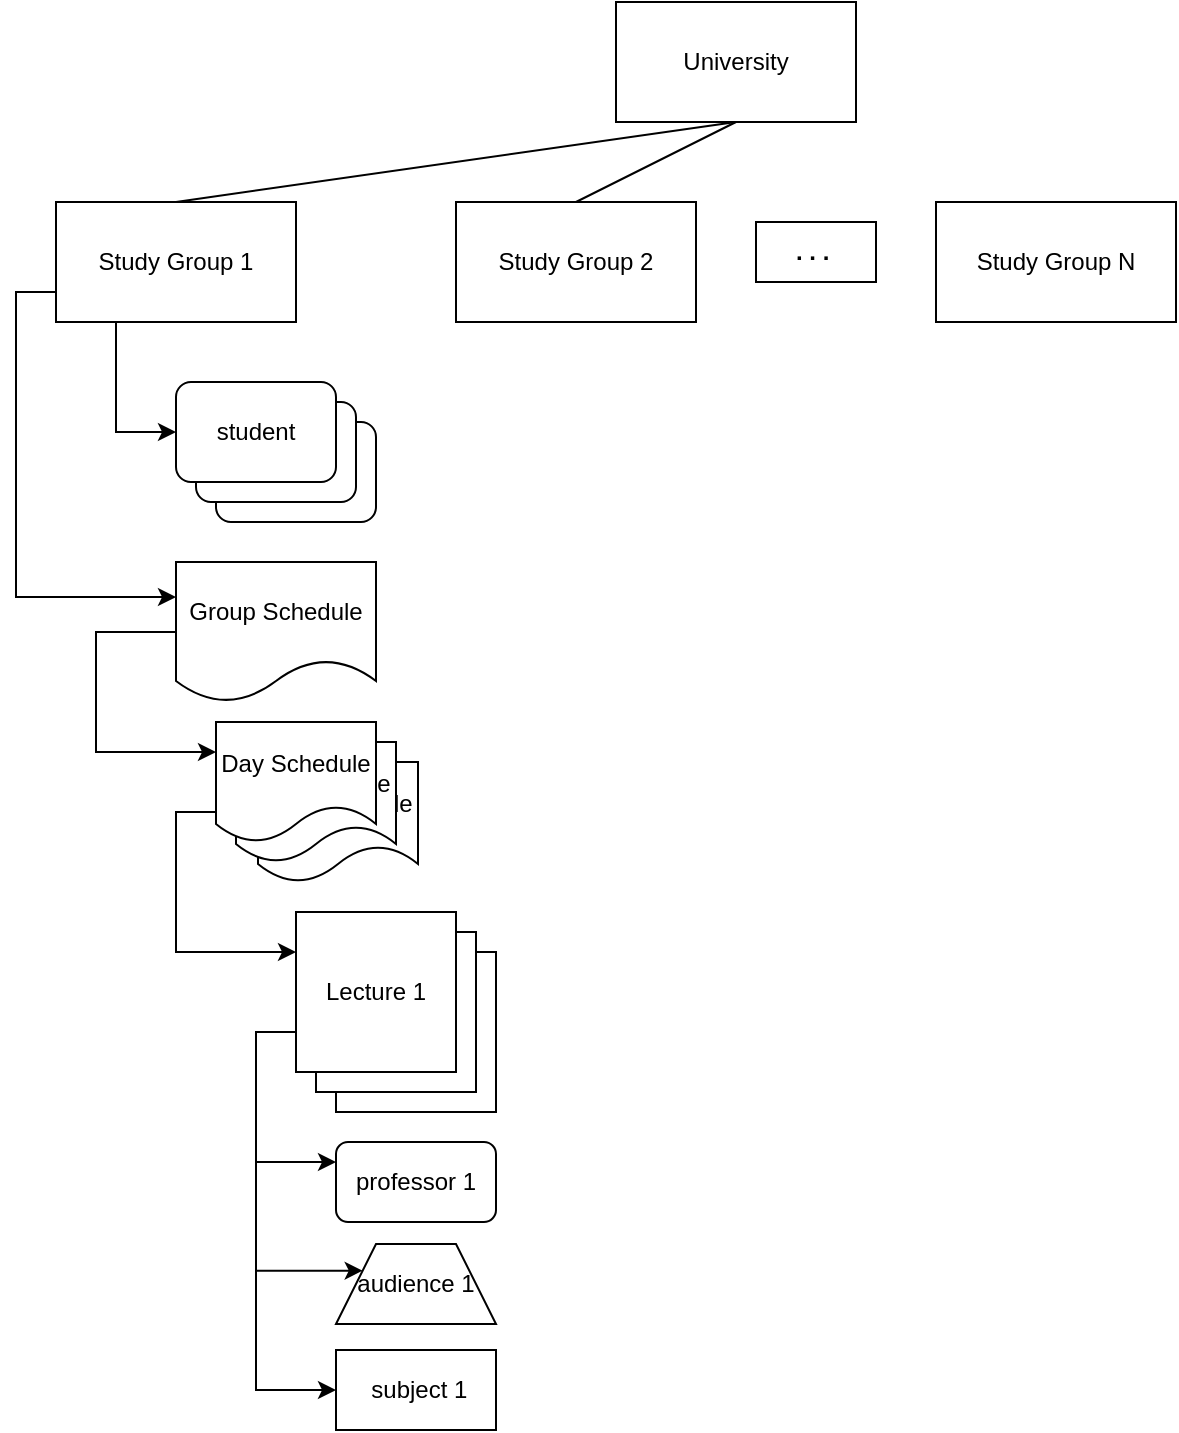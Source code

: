 <mxfile version="15.9.6" type="github">
  <diagram id="prtHgNgQTEPvFCAcTncT" name="Page-1">
    <mxGraphModel dx="946" dy="564" grid="1" gridSize="10" guides="1" tooltips="1" connect="1" arrows="1" fold="1" page="1" pageScale="1" pageWidth="827" pageHeight="1169" math="0" shadow="0">
      <root>
        <mxCell id="0" />
        <mxCell id="1" parent="0" />
        <mxCell id="TsfAzQ1pvdE1ErDMmm5q-25" value="" style="whiteSpace=wrap;html=1;aspect=fixed;strokeColor=default;" vertex="1" parent="1">
          <mxGeometry x="180" y="555" width="80" height="80" as="geometry" />
        </mxCell>
        <mxCell id="TsfAzQ1pvdE1ErDMmm5q-24" value="" style="whiteSpace=wrap;html=1;aspect=fixed;strokeColor=default;fontStyle=1" vertex="1" parent="1">
          <mxGeometry x="170" y="545" width="80" height="80" as="geometry" />
        </mxCell>
        <mxCell id="TsfAzQ1pvdE1ErDMmm5q-20" value="Day Schedule" style="shape=document;whiteSpace=wrap;html=1;boundedLbl=1;" vertex="1" parent="1">
          <mxGeometry x="141" y="460" width="80" height="60" as="geometry" />
        </mxCell>
        <mxCell id="TsfAzQ1pvdE1ErDMmm5q-19" value="Day Schedule" style="shape=document;whiteSpace=wrap;html=1;boundedLbl=1;" vertex="1" parent="1">
          <mxGeometry x="130" y="450" width="80" height="60" as="geometry" />
        </mxCell>
        <mxCell id="TsfAzQ1pvdE1ErDMmm5q-12" value="student" style="rounded=1;whiteSpace=wrap;html=1;" vertex="1" parent="1">
          <mxGeometry x="120" y="290" width="80" height="50" as="geometry" />
        </mxCell>
        <mxCell id="TsfAzQ1pvdE1ErDMmm5q-11" value="student" style="rounded=1;whiteSpace=wrap;html=1;" vertex="1" parent="1">
          <mxGeometry x="110" y="280" width="80" height="50" as="geometry" />
        </mxCell>
        <mxCell id="TsfAzQ1pvdE1ErDMmm5q-1" value="University" style="rounded=0;whiteSpace=wrap;html=1;" vertex="1" parent="1">
          <mxGeometry x="320" y="80" width="120" height="60" as="geometry" />
        </mxCell>
        <mxCell id="TsfAzQ1pvdE1ErDMmm5q-2" style="edgeStyle=orthogonalEdgeStyle;rounded=0;orthogonalLoop=1;jettySize=auto;html=1;exitX=0.5;exitY=1;exitDx=0;exitDy=0;" edge="1" parent="1" source="TsfAzQ1pvdE1ErDMmm5q-1" target="TsfAzQ1pvdE1ErDMmm5q-1">
          <mxGeometry relative="1" as="geometry" />
        </mxCell>
        <mxCell id="TsfAzQ1pvdE1ErDMmm5q-3" value="Study Group 1" style="rounded=0;whiteSpace=wrap;html=1;" vertex="1" parent="1">
          <mxGeometry x="40" y="180" width="120" height="60" as="geometry" />
        </mxCell>
        <mxCell id="TsfAzQ1pvdE1ErDMmm5q-4" value="" style="endArrow=none;html=1;rounded=0;entryX=0.5;entryY=1;entryDx=0;entryDy=0;exitX=0.5;exitY=0;exitDx=0;exitDy=0;" edge="1" parent="1" source="TsfAzQ1pvdE1ErDMmm5q-3" target="TsfAzQ1pvdE1ErDMmm5q-1">
          <mxGeometry width="50" height="50" relative="1" as="geometry">
            <mxPoint x="390" y="250" as="sourcePoint" />
            <mxPoint x="440" y="200" as="targetPoint" />
          </mxGeometry>
        </mxCell>
        <mxCell id="TsfAzQ1pvdE1ErDMmm5q-5" value="Study Group 2" style="rounded=0;whiteSpace=wrap;html=1;" vertex="1" parent="1">
          <mxGeometry x="240" y="180" width="120" height="60" as="geometry" />
        </mxCell>
        <mxCell id="TsfAzQ1pvdE1ErDMmm5q-6" value="" style="endArrow=none;html=1;rounded=0;exitX=0.5;exitY=0;exitDx=0;exitDy=0;" edge="1" parent="1" source="TsfAzQ1pvdE1ErDMmm5q-5">
          <mxGeometry width="50" height="50" relative="1" as="geometry">
            <mxPoint x="390" y="260" as="sourcePoint" />
            <mxPoint x="380" y="140" as="targetPoint" />
          </mxGeometry>
        </mxCell>
        <mxCell id="TsfAzQ1pvdE1ErDMmm5q-7" value="Study Group N" style="rounded=0;whiteSpace=wrap;html=1;" vertex="1" parent="1">
          <mxGeometry x="480" y="180" width="120" height="60" as="geometry" />
        </mxCell>
        <mxCell id="TsfAzQ1pvdE1ErDMmm5q-9" value="student" style="rounded=1;whiteSpace=wrap;html=1;" vertex="1" parent="1">
          <mxGeometry x="100" y="270" width="80" height="50" as="geometry" />
        </mxCell>
        <mxCell id="TsfAzQ1pvdE1ErDMmm5q-10" value="" style="edgeStyle=elbowEdgeStyle;elbow=horizontal;endArrow=classic;html=1;rounded=0;entryX=0;entryY=0.5;entryDx=0;entryDy=0;exitX=0.25;exitY=1;exitDx=0;exitDy=0;" edge="1" parent="1" source="TsfAzQ1pvdE1ErDMmm5q-3" target="TsfAzQ1pvdE1ErDMmm5q-9">
          <mxGeometry width="50" height="50" relative="1" as="geometry">
            <mxPoint x="40" y="290" as="sourcePoint" />
            <mxPoint x="450" y="280" as="targetPoint" />
            <Array as="points">
              <mxPoint x="70" y="270" />
            </Array>
          </mxGeometry>
        </mxCell>
        <mxCell id="TsfAzQ1pvdE1ErDMmm5q-14" value="Group Schedule" style="shape=document;whiteSpace=wrap;html=1;boundedLbl=1;" vertex="1" parent="1">
          <mxGeometry x="100" y="360" width="100" height="70" as="geometry" />
        </mxCell>
        <mxCell id="TsfAzQ1pvdE1ErDMmm5q-17" value="" style="edgeStyle=elbowEdgeStyle;elbow=horizontal;endArrow=classic;html=1;rounded=0;exitX=0;exitY=0.75;exitDx=0;exitDy=0;entryX=0;entryY=0.25;entryDx=0;entryDy=0;" edge="1" parent="1" source="TsfAzQ1pvdE1ErDMmm5q-3" target="TsfAzQ1pvdE1ErDMmm5q-14">
          <mxGeometry width="50" height="50" relative="1" as="geometry">
            <mxPoint x="20" y="260" as="sourcePoint" />
            <mxPoint x="100" y="390" as="targetPoint" />
            <Array as="points">
              <mxPoint x="20" y="310" />
            </Array>
          </mxGeometry>
        </mxCell>
        <mxCell id="TsfAzQ1pvdE1ErDMmm5q-18" value="Day Schedule" style="shape=document;whiteSpace=wrap;html=1;boundedLbl=1;" vertex="1" parent="1">
          <mxGeometry x="120" y="440" width="80" height="60" as="geometry" />
        </mxCell>
        <mxCell id="TsfAzQ1pvdE1ErDMmm5q-21" value="" style="edgeStyle=elbowEdgeStyle;elbow=horizontal;endArrow=classic;html=1;rounded=0;entryX=0;entryY=0.25;entryDx=0;entryDy=0;exitX=0;exitY=0.5;exitDx=0;exitDy=0;" edge="1" parent="1" source="TsfAzQ1pvdE1ErDMmm5q-14" target="TsfAzQ1pvdE1ErDMmm5q-18">
          <mxGeometry width="50" height="50" relative="1" as="geometry">
            <mxPoint x="60" y="510" as="sourcePoint" />
            <mxPoint x="90" y="565" as="targetPoint" />
            <Array as="points">
              <mxPoint x="60" y="720" />
            </Array>
          </mxGeometry>
        </mxCell>
        <mxCell id="TsfAzQ1pvdE1ErDMmm5q-22" value=". . .&amp;nbsp;" style="text;html=1;strokeColor=default;fillColor=none;align=center;verticalAlign=middle;whiteSpace=wrap;rounded=0;fontStyle=1" vertex="1" parent="1">
          <mxGeometry x="390" y="190" width="60" height="30" as="geometry" />
        </mxCell>
        <mxCell id="TsfAzQ1pvdE1ErDMmm5q-23" value="Lecture 1" style="whiteSpace=wrap;html=1;aspect=fixed;strokeColor=default;" vertex="1" parent="1">
          <mxGeometry x="160" y="535" width="80" height="80" as="geometry" />
        </mxCell>
        <mxCell id="TsfAzQ1pvdE1ErDMmm5q-26" value="" style="edgeStyle=elbowEdgeStyle;elbow=horizontal;endArrow=classic;html=1;rounded=0;entryX=0;entryY=0.25;entryDx=0;entryDy=0;exitX=0;exitY=0.75;exitDx=0;exitDy=0;" edge="1" parent="1" source="TsfAzQ1pvdE1ErDMmm5q-18" target="TsfAzQ1pvdE1ErDMmm5q-23">
          <mxGeometry width="50" height="50" relative="1" as="geometry">
            <mxPoint x="100" y="510" as="sourcePoint" />
            <mxPoint x="120" y="570" as="targetPoint" />
            <Array as="points">
              <mxPoint x="100" y="520" />
            </Array>
          </mxGeometry>
        </mxCell>
        <mxCell id="TsfAzQ1pvdE1ErDMmm5q-28" value="professor 1" style="rounded=1;whiteSpace=wrap;html=1;" vertex="1" parent="1">
          <mxGeometry x="180" y="650" width="80" height="40" as="geometry" />
        </mxCell>
        <mxCell id="TsfAzQ1pvdE1ErDMmm5q-29" value="audience 1" style="shape=trapezoid;perimeter=trapezoidPerimeter;whiteSpace=wrap;html=1;fixedSize=1;strokeColor=default;" vertex="1" parent="1">
          <mxGeometry x="180" y="701" width="80" height="40" as="geometry" />
        </mxCell>
        <mxCell id="TsfAzQ1pvdE1ErDMmm5q-30" value="" style="edgeStyle=elbowEdgeStyle;elbow=horizontal;endArrow=classic;html=1;rounded=0;entryX=0;entryY=0.25;entryDx=0;entryDy=0;exitX=0;exitY=0.75;exitDx=0;exitDy=0;" edge="1" parent="1" source="TsfAzQ1pvdE1ErDMmm5q-23" target="TsfAzQ1pvdE1ErDMmm5q-28">
          <mxGeometry width="50" height="50" relative="1" as="geometry">
            <mxPoint x="101" y="600" as="sourcePoint" />
            <mxPoint x="141" y="670" as="targetPoint" />
            <Array as="points">
              <mxPoint x="140" y="630" />
            </Array>
          </mxGeometry>
        </mxCell>
        <mxCell id="TsfAzQ1pvdE1ErDMmm5q-31" value="" style="edgeStyle=elbowEdgeStyle;elbow=horizontal;endArrow=classic;html=1;rounded=0;entryX=0;entryY=0.25;entryDx=0;entryDy=0;exitX=0;exitY=0.75;exitDx=0;exitDy=0;" edge="1" parent="1" source="TsfAzQ1pvdE1ErDMmm5q-23" target="TsfAzQ1pvdE1ErDMmm5q-29">
          <mxGeometry width="50" height="50" relative="1" as="geometry">
            <mxPoint x="170" y="605" as="sourcePoint" />
            <mxPoint x="190" y="672.5" as="targetPoint" />
            <Array as="points">
              <mxPoint x="140" y="660" />
            </Array>
          </mxGeometry>
        </mxCell>
        <mxCell id="TsfAzQ1pvdE1ErDMmm5q-32" value="&amp;nbsp;subject 1" style="rounded=0;whiteSpace=wrap;html=1;strokeColor=default;" vertex="1" parent="1">
          <mxGeometry x="180" y="754" width="80" height="40" as="geometry" />
        </mxCell>
        <mxCell id="TsfAzQ1pvdE1ErDMmm5q-33" value="" style="edgeStyle=elbowEdgeStyle;elbow=horizontal;endArrow=classic;html=1;rounded=0;entryX=0;entryY=0.5;entryDx=0;entryDy=0;exitX=0;exitY=0.75;exitDx=0;exitDy=0;" edge="1" parent="1" source="TsfAzQ1pvdE1ErDMmm5q-23" target="TsfAzQ1pvdE1ErDMmm5q-32">
          <mxGeometry width="50" height="50" relative="1" as="geometry">
            <mxPoint x="170" y="605" as="sourcePoint" />
            <mxPoint x="203.333" y="733.333" as="targetPoint" />
            <Array as="points">
              <mxPoint x="140" y="690" />
            </Array>
          </mxGeometry>
        </mxCell>
      </root>
    </mxGraphModel>
  </diagram>
</mxfile>
